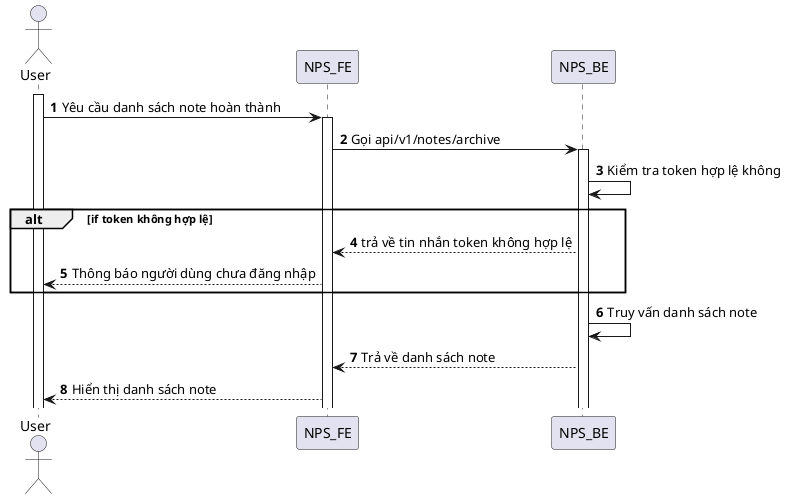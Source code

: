 @startuml
autonumber
actor User
activate User
User -> NPS_FE: Yêu cầu danh sách note hoàn thành
activate NPS_FE
NPS_FE -> NPS_BE: Gọi api/v1/notes/archive
activate NPS_BE
NPS_BE -> NPS_BE: Kiểm tra token hợp lệ không
alt if token không hợp lệ
NPS_BE --> NPS_FE: trả về tin nhắn token không hợp lệ
NPS_FE --> User: Thông báo người dùng chưa đăng nhập
end
NPS_BE -> NPS_BE: Truy vấn danh sách note
NPS_BE --> NPS_FE: Trả về danh sách note
NPS_FE --> User: Hiển thị danh sách note
@enduml